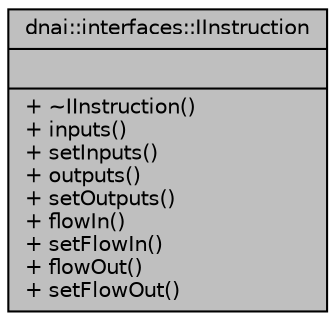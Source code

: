 digraph "dnai::interfaces::IInstruction"
{
  edge [fontname="Helvetica",fontsize="10",labelfontname="Helvetica",labelfontsize="10"];
  node [fontname="Helvetica",fontsize="10",shape=record];
  Node1 [label="{dnai::interfaces::IInstruction\n||+ ~IInstruction()\l+ inputs()\l+ setInputs()\l+ outputs()\l+ setOutputs()\l+ flowIn()\l+ setFlowIn()\l+ flowOut()\l+ setFlowOut()\l}",height=0.2,width=0.4,color="black", fillcolor="grey75", style="filled", fontcolor="black"];
}
